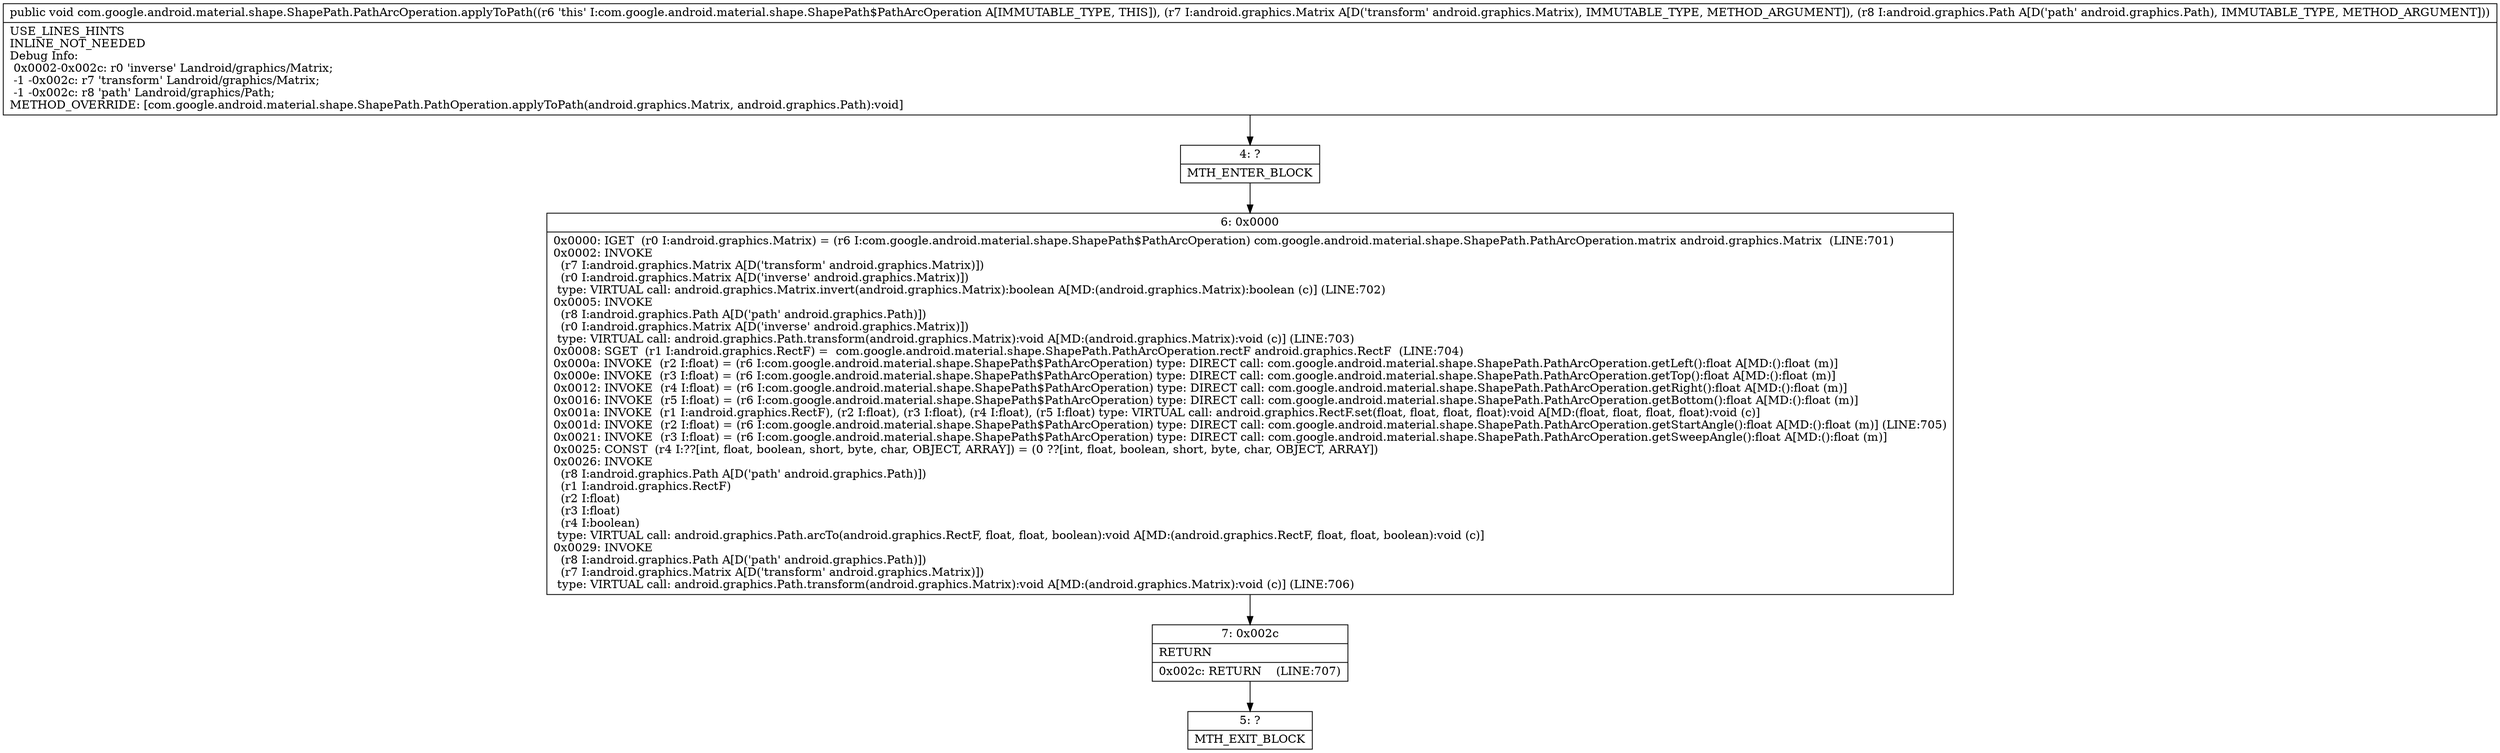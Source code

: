 digraph "CFG forcom.google.android.material.shape.ShapePath.PathArcOperation.applyToPath(Landroid\/graphics\/Matrix;Landroid\/graphics\/Path;)V" {
Node_4 [shape=record,label="{4\:\ ?|MTH_ENTER_BLOCK\l}"];
Node_6 [shape=record,label="{6\:\ 0x0000|0x0000: IGET  (r0 I:android.graphics.Matrix) = (r6 I:com.google.android.material.shape.ShapePath$PathArcOperation) com.google.android.material.shape.ShapePath.PathArcOperation.matrix android.graphics.Matrix  (LINE:701)\l0x0002: INVOKE  \l  (r7 I:android.graphics.Matrix A[D('transform' android.graphics.Matrix)])\l  (r0 I:android.graphics.Matrix A[D('inverse' android.graphics.Matrix)])\l type: VIRTUAL call: android.graphics.Matrix.invert(android.graphics.Matrix):boolean A[MD:(android.graphics.Matrix):boolean (c)] (LINE:702)\l0x0005: INVOKE  \l  (r8 I:android.graphics.Path A[D('path' android.graphics.Path)])\l  (r0 I:android.graphics.Matrix A[D('inverse' android.graphics.Matrix)])\l type: VIRTUAL call: android.graphics.Path.transform(android.graphics.Matrix):void A[MD:(android.graphics.Matrix):void (c)] (LINE:703)\l0x0008: SGET  (r1 I:android.graphics.RectF) =  com.google.android.material.shape.ShapePath.PathArcOperation.rectF android.graphics.RectF  (LINE:704)\l0x000a: INVOKE  (r2 I:float) = (r6 I:com.google.android.material.shape.ShapePath$PathArcOperation) type: DIRECT call: com.google.android.material.shape.ShapePath.PathArcOperation.getLeft():float A[MD:():float (m)]\l0x000e: INVOKE  (r3 I:float) = (r6 I:com.google.android.material.shape.ShapePath$PathArcOperation) type: DIRECT call: com.google.android.material.shape.ShapePath.PathArcOperation.getTop():float A[MD:():float (m)]\l0x0012: INVOKE  (r4 I:float) = (r6 I:com.google.android.material.shape.ShapePath$PathArcOperation) type: DIRECT call: com.google.android.material.shape.ShapePath.PathArcOperation.getRight():float A[MD:():float (m)]\l0x0016: INVOKE  (r5 I:float) = (r6 I:com.google.android.material.shape.ShapePath$PathArcOperation) type: DIRECT call: com.google.android.material.shape.ShapePath.PathArcOperation.getBottom():float A[MD:():float (m)]\l0x001a: INVOKE  (r1 I:android.graphics.RectF), (r2 I:float), (r3 I:float), (r4 I:float), (r5 I:float) type: VIRTUAL call: android.graphics.RectF.set(float, float, float, float):void A[MD:(float, float, float, float):void (c)]\l0x001d: INVOKE  (r2 I:float) = (r6 I:com.google.android.material.shape.ShapePath$PathArcOperation) type: DIRECT call: com.google.android.material.shape.ShapePath.PathArcOperation.getStartAngle():float A[MD:():float (m)] (LINE:705)\l0x0021: INVOKE  (r3 I:float) = (r6 I:com.google.android.material.shape.ShapePath$PathArcOperation) type: DIRECT call: com.google.android.material.shape.ShapePath.PathArcOperation.getSweepAngle():float A[MD:():float (m)]\l0x0025: CONST  (r4 I:??[int, float, boolean, short, byte, char, OBJECT, ARRAY]) = (0 ??[int, float, boolean, short, byte, char, OBJECT, ARRAY]) \l0x0026: INVOKE  \l  (r8 I:android.graphics.Path A[D('path' android.graphics.Path)])\l  (r1 I:android.graphics.RectF)\l  (r2 I:float)\l  (r3 I:float)\l  (r4 I:boolean)\l type: VIRTUAL call: android.graphics.Path.arcTo(android.graphics.RectF, float, float, boolean):void A[MD:(android.graphics.RectF, float, float, boolean):void (c)]\l0x0029: INVOKE  \l  (r8 I:android.graphics.Path A[D('path' android.graphics.Path)])\l  (r7 I:android.graphics.Matrix A[D('transform' android.graphics.Matrix)])\l type: VIRTUAL call: android.graphics.Path.transform(android.graphics.Matrix):void A[MD:(android.graphics.Matrix):void (c)] (LINE:706)\l}"];
Node_7 [shape=record,label="{7\:\ 0x002c|RETURN\l|0x002c: RETURN    (LINE:707)\l}"];
Node_5 [shape=record,label="{5\:\ ?|MTH_EXIT_BLOCK\l}"];
MethodNode[shape=record,label="{public void com.google.android.material.shape.ShapePath.PathArcOperation.applyToPath((r6 'this' I:com.google.android.material.shape.ShapePath$PathArcOperation A[IMMUTABLE_TYPE, THIS]), (r7 I:android.graphics.Matrix A[D('transform' android.graphics.Matrix), IMMUTABLE_TYPE, METHOD_ARGUMENT]), (r8 I:android.graphics.Path A[D('path' android.graphics.Path), IMMUTABLE_TYPE, METHOD_ARGUMENT]))  | USE_LINES_HINTS\lINLINE_NOT_NEEDED\lDebug Info:\l  0x0002\-0x002c: r0 'inverse' Landroid\/graphics\/Matrix;\l  \-1 \-0x002c: r7 'transform' Landroid\/graphics\/Matrix;\l  \-1 \-0x002c: r8 'path' Landroid\/graphics\/Path;\lMETHOD_OVERRIDE: [com.google.android.material.shape.ShapePath.PathOperation.applyToPath(android.graphics.Matrix, android.graphics.Path):void]\l}"];
MethodNode -> Node_4;Node_4 -> Node_6;
Node_6 -> Node_7;
Node_7 -> Node_5;
}

